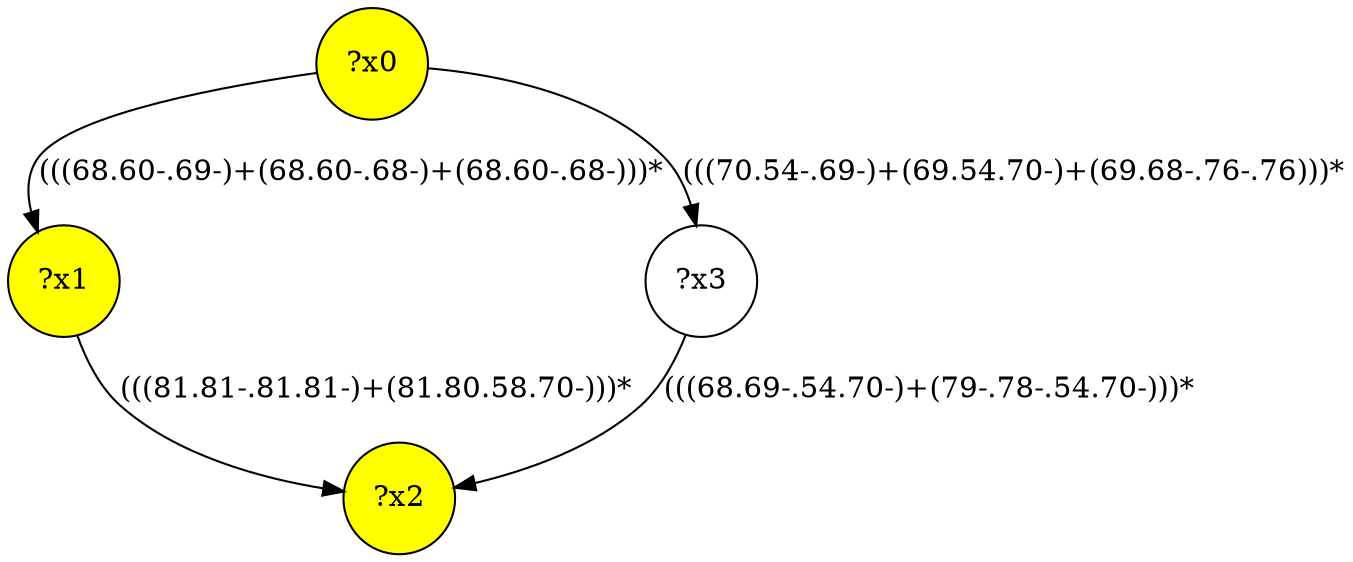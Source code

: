 digraph g {
	x2 [fillcolor="yellow", style="filled," shape=circle, label="?x2"];
	x0 [fillcolor="yellow", style="filled," shape=circle, label="?x0"];
	x1 [fillcolor="yellow", style="filled," shape=circle, label="?x1"];
	x0 -> x1 [label="(((68.60-.69-)+(68.60-.68-)+(68.60-.68-)))*"];
	x1 -> x2 [label="(((81.81-.81.81-)+(81.80.58.70-)))*"];
	x3 [shape=circle, label="?x3"];
	x0 -> x3 [label="(((70.54-.69-)+(69.54.70-)+(69.68-.76-.76)))*"];
	x3 -> x2 [label="(((68.69-.54.70-)+(79-.78-.54.70-)))*"];
}
